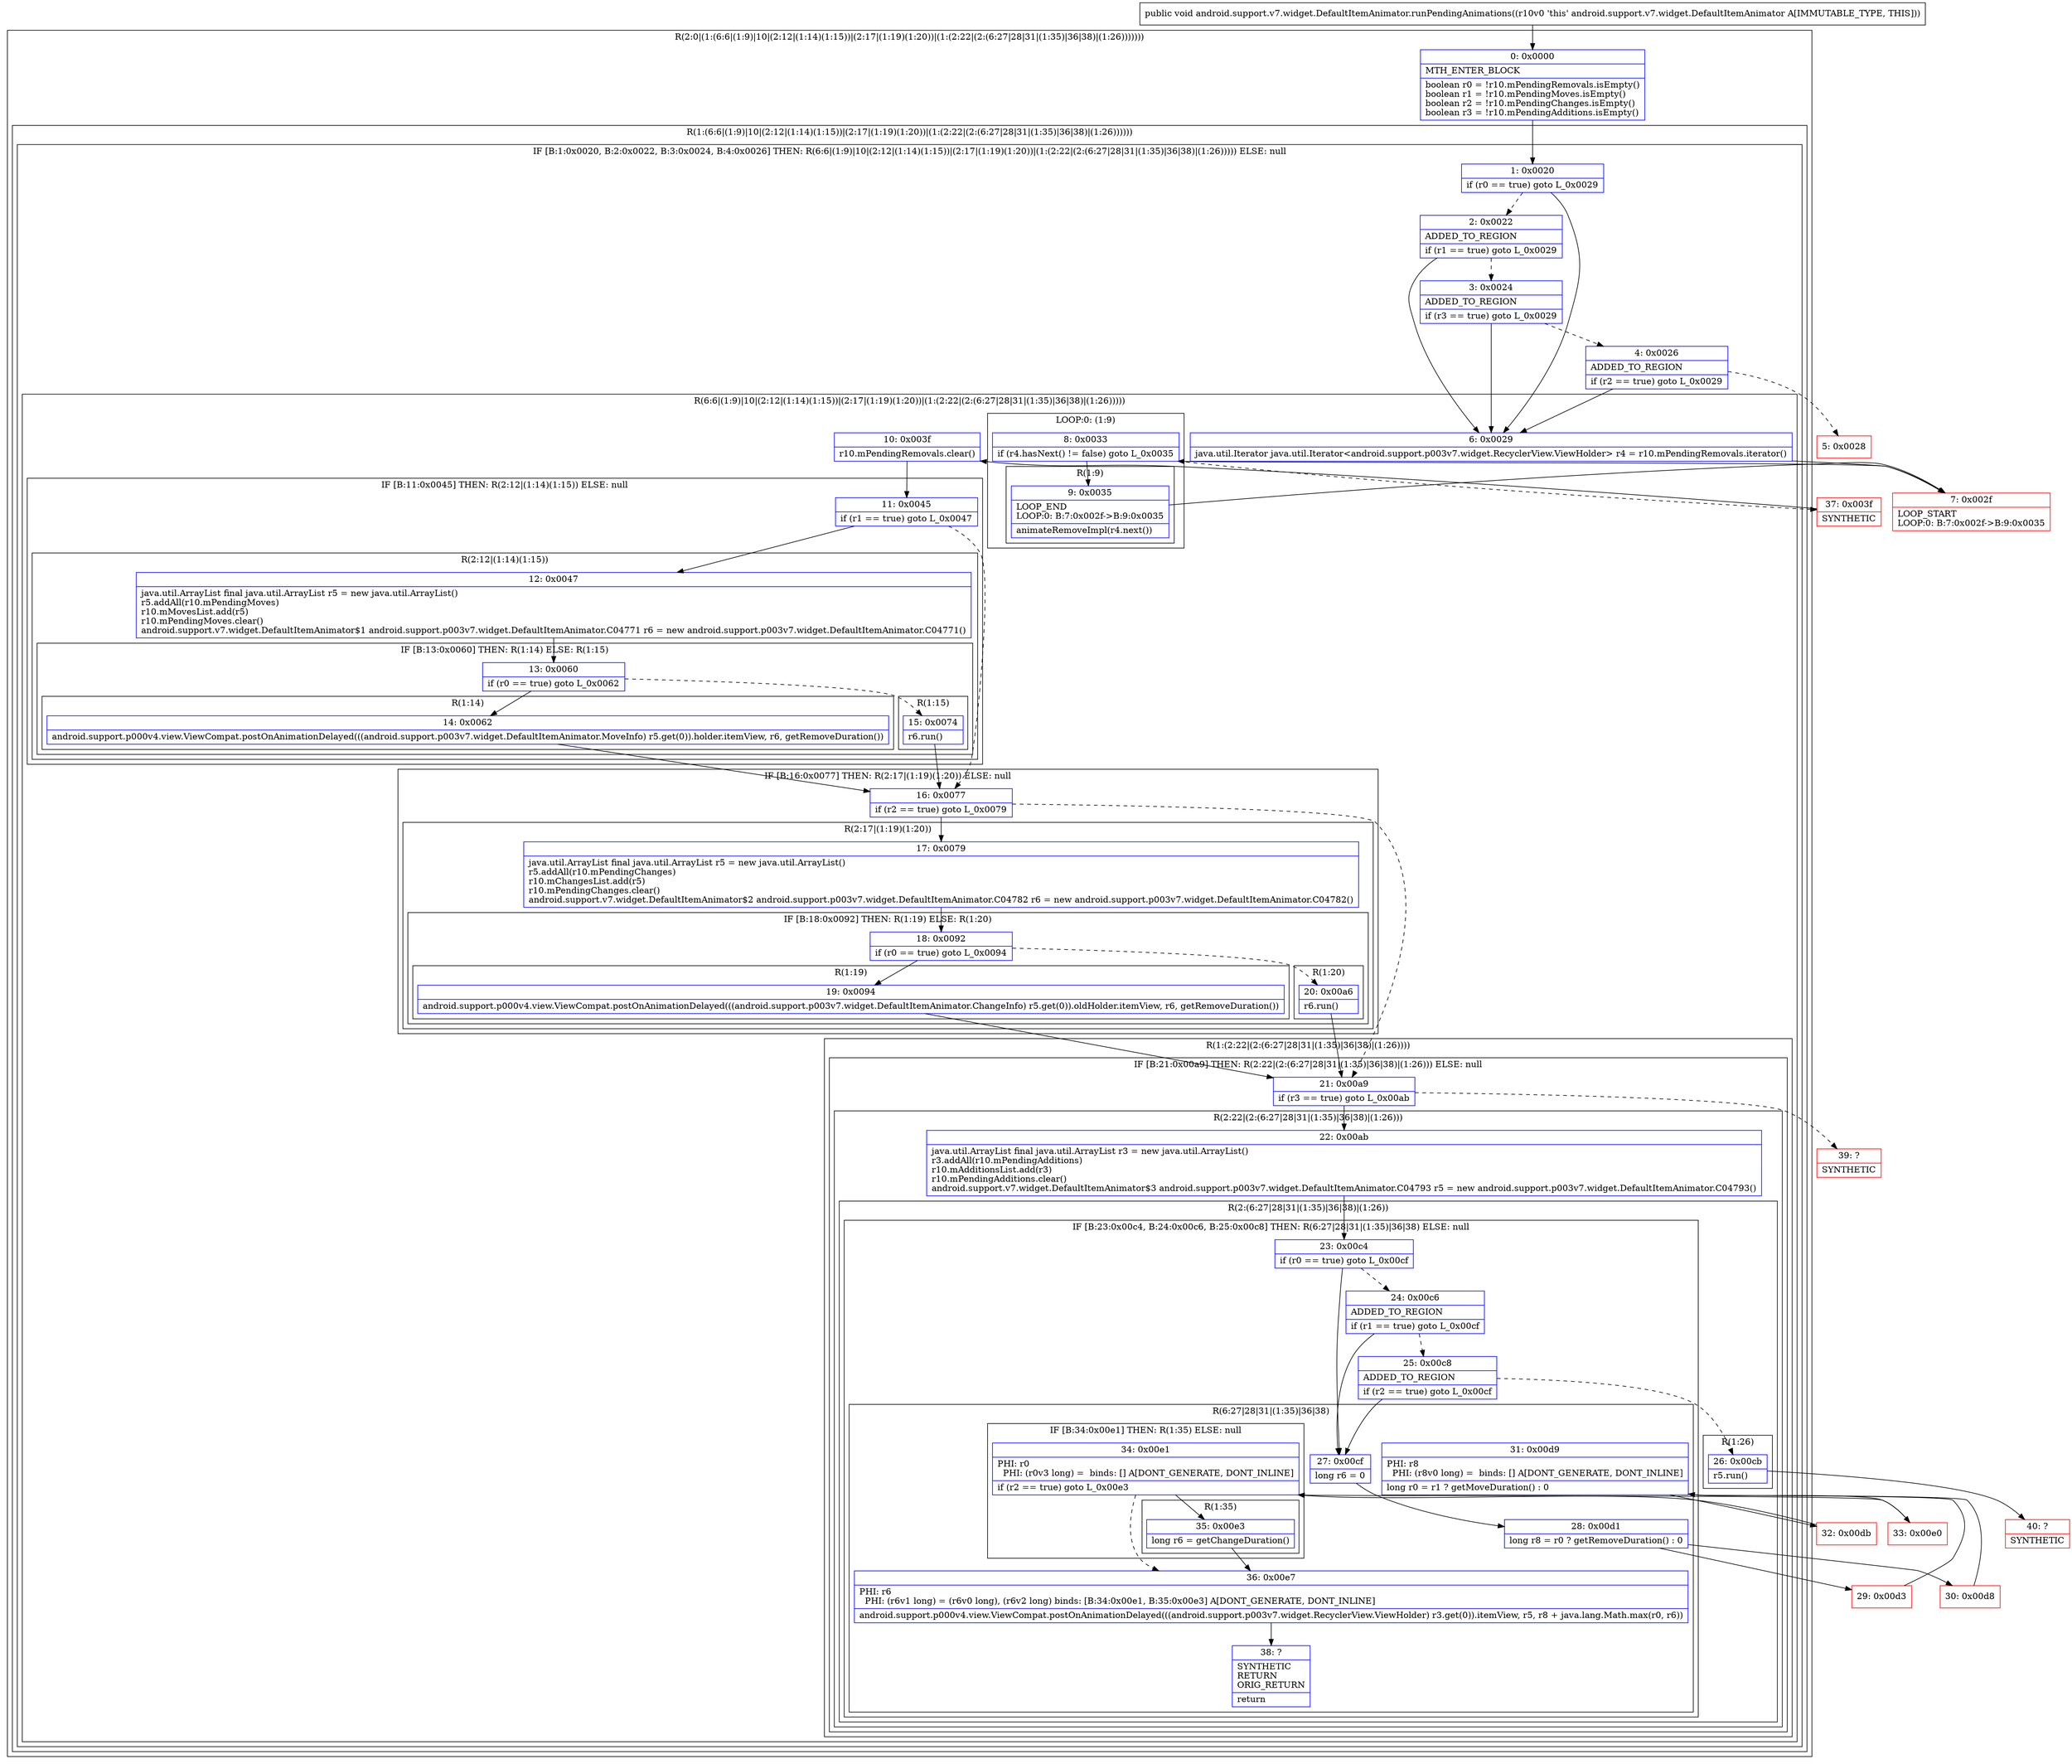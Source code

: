digraph "CFG forandroid.support.v7.widget.DefaultItemAnimator.runPendingAnimations()V" {
subgraph cluster_Region_1327321985 {
label = "R(2:0|(1:(6:6|(1:9)|10|(2:12|(1:14)(1:15))|(2:17|(1:19)(1:20))|(1:(2:22|(2:(6:27|28|31|(1:35)|36|38)|(1:26)))))))";
node [shape=record,color=blue];
Node_0 [shape=record,label="{0\:\ 0x0000|MTH_ENTER_BLOCK\l|boolean r0 = !r10.mPendingRemovals.isEmpty()\lboolean r1 = !r10.mPendingMoves.isEmpty()\lboolean r2 = !r10.mPendingChanges.isEmpty()\lboolean r3 = !r10.mPendingAdditions.isEmpty()\l}"];
subgraph cluster_Region_2126483142 {
label = "R(1:(6:6|(1:9)|10|(2:12|(1:14)(1:15))|(2:17|(1:19)(1:20))|(1:(2:22|(2:(6:27|28|31|(1:35)|36|38)|(1:26))))))";
node [shape=record,color=blue];
subgraph cluster_IfRegion_1299692204 {
label = "IF [B:1:0x0020, B:2:0x0022, B:3:0x0024, B:4:0x0026] THEN: R(6:6|(1:9)|10|(2:12|(1:14)(1:15))|(2:17|(1:19)(1:20))|(1:(2:22|(2:(6:27|28|31|(1:35)|36|38)|(1:26))))) ELSE: null";
node [shape=record,color=blue];
Node_1 [shape=record,label="{1\:\ 0x0020|if (r0 == true) goto L_0x0029\l}"];
Node_2 [shape=record,label="{2\:\ 0x0022|ADDED_TO_REGION\l|if (r1 == true) goto L_0x0029\l}"];
Node_3 [shape=record,label="{3\:\ 0x0024|ADDED_TO_REGION\l|if (r3 == true) goto L_0x0029\l}"];
Node_4 [shape=record,label="{4\:\ 0x0026|ADDED_TO_REGION\l|if (r2 == true) goto L_0x0029\l}"];
subgraph cluster_Region_1927329613 {
label = "R(6:6|(1:9)|10|(2:12|(1:14)(1:15))|(2:17|(1:19)(1:20))|(1:(2:22|(2:(6:27|28|31|(1:35)|36|38)|(1:26)))))";
node [shape=record,color=blue];
Node_6 [shape=record,label="{6\:\ 0x0029|java.util.Iterator java.util.Iterator\<android.support.p003v7.widget.RecyclerView.ViewHolder\> r4 = r10.mPendingRemovals.iterator()\l}"];
subgraph cluster_LoopRegion_838190651 {
label = "LOOP:0: (1:9)";
node [shape=record,color=blue];
Node_8 [shape=record,label="{8\:\ 0x0033|if (r4.hasNext() != false) goto L_0x0035\l}"];
subgraph cluster_Region_252239789 {
label = "R(1:9)";
node [shape=record,color=blue];
Node_9 [shape=record,label="{9\:\ 0x0035|LOOP_END\lLOOP:0: B:7:0x002f\-\>B:9:0x0035\l|animateRemoveImpl(r4.next())\l}"];
}
}
Node_10 [shape=record,label="{10\:\ 0x003f|r10.mPendingRemovals.clear()\l}"];
subgraph cluster_IfRegion_1056154485 {
label = "IF [B:11:0x0045] THEN: R(2:12|(1:14)(1:15)) ELSE: null";
node [shape=record,color=blue];
Node_11 [shape=record,label="{11\:\ 0x0045|if (r1 == true) goto L_0x0047\l}"];
subgraph cluster_Region_594335224 {
label = "R(2:12|(1:14)(1:15))";
node [shape=record,color=blue];
Node_12 [shape=record,label="{12\:\ 0x0047|java.util.ArrayList final java.util.ArrayList r5 = new java.util.ArrayList()\lr5.addAll(r10.mPendingMoves)\lr10.mMovesList.add(r5)\lr10.mPendingMoves.clear()\landroid.support.v7.widget.DefaultItemAnimator$1 android.support.p003v7.widget.DefaultItemAnimator.C04771 r6 = new android.support.p003v7.widget.DefaultItemAnimator.C04771()\l}"];
subgraph cluster_IfRegion_599613081 {
label = "IF [B:13:0x0060] THEN: R(1:14) ELSE: R(1:15)";
node [shape=record,color=blue];
Node_13 [shape=record,label="{13\:\ 0x0060|if (r0 == true) goto L_0x0062\l}"];
subgraph cluster_Region_359121345 {
label = "R(1:14)";
node [shape=record,color=blue];
Node_14 [shape=record,label="{14\:\ 0x0062|android.support.p000v4.view.ViewCompat.postOnAnimationDelayed(((android.support.p003v7.widget.DefaultItemAnimator.MoveInfo) r5.get(0)).holder.itemView, r6, getRemoveDuration())\l}"];
}
subgraph cluster_Region_1445806546 {
label = "R(1:15)";
node [shape=record,color=blue];
Node_15 [shape=record,label="{15\:\ 0x0074|r6.run()\l}"];
}
}
}
}
subgraph cluster_IfRegion_853422339 {
label = "IF [B:16:0x0077] THEN: R(2:17|(1:19)(1:20)) ELSE: null";
node [shape=record,color=blue];
Node_16 [shape=record,label="{16\:\ 0x0077|if (r2 == true) goto L_0x0079\l}"];
subgraph cluster_Region_630351353 {
label = "R(2:17|(1:19)(1:20))";
node [shape=record,color=blue];
Node_17 [shape=record,label="{17\:\ 0x0079|java.util.ArrayList final java.util.ArrayList r5 = new java.util.ArrayList()\lr5.addAll(r10.mPendingChanges)\lr10.mChangesList.add(r5)\lr10.mPendingChanges.clear()\landroid.support.v7.widget.DefaultItemAnimator$2 android.support.p003v7.widget.DefaultItemAnimator.C04782 r6 = new android.support.p003v7.widget.DefaultItemAnimator.C04782()\l}"];
subgraph cluster_IfRegion_570807452 {
label = "IF [B:18:0x0092] THEN: R(1:19) ELSE: R(1:20)";
node [shape=record,color=blue];
Node_18 [shape=record,label="{18\:\ 0x0092|if (r0 == true) goto L_0x0094\l}"];
subgraph cluster_Region_1649687460 {
label = "R(1:19)";
node [shape=record,color=blue];
Node_19 [shape=record,label="{19\:\ 0x0094|android.support.p000v4.view.ViewCompat.postOnAnimationDelayed(((android.support.p003v7.widget.DefaultItemAnimator.ChangeInfo) r5.get(0)).oldHolder.itemView, r6, getRemoveDuration())\l}"];
}
subgraph cluster_Region_1041020229 {
label = "R(1:20)";
node [shape=record,color=blue];
Node_20 [shape=record,label="{20\:\ 0x00a6|r6.run()\l}"];
}
}
}
}
subgraph cluster_Region_394923996 {
label = "R(1:(2:22|(2:(6:27|28|31|(1:35)|36|38)|(1:26))))";
node [shape=record,color=blue];
subgraph cluster_IfRegion_1370181126 {
label = "IF [B:21:0x00a9] THEN: R(2:22|(2:(6:27|28|31|(1:35)|36|38)|(1:26))) ELSE: null";
node [shape=record,color=blue];
Node_21 [shape=record,label="{21\:\ 0x00a9|if (r3 == true) goto L_0x00ab\l}"];
subgraph cluster_Region_72907572 {
label = "R(2:22|(2:(6:27|28|31|(1:35)|36|38)|(1:26)))";
node [shape=record,color=blue];
Node_22 [shape=record,label="{22\:\ 0x00ab|java.util.ArrayList final java.util.ArrayList r3 = new java.util.ArrayList()\lr3.addAll(r10.mPendingAdditions)\lr10.mAdditionsList.add(r3)\lr10.mPendingAdditions.clear()\landroid.support.v7.widget.DefaultItemAnimator$3 android.support.p003v7.widget.DefaultItemAnimator.C04793 r5 = new android.support.p003v7.widget.DefaultItemAnimator.C04793()\l}"];
subgraph cluster_Region_424657879 {
label = "R(2:(6:27|28|31|(1:35)|36|38)|(1:26))";
node [shape=record,color=blue];
subgraph cluster_IfRegion_127998470 {
label = "IF [B:23:0x00c4, B:24:0x00c6, B:25:0x00c8] THEN: R(6:27|28|31|(1:35)|36|38) ELSE: null";
node [shape=record,color=blue];
Node_23 [shape=record,label="{23\:\ 0x00c4|if (r0 == true) goto L_0x00cf\l}"];
Node_24 [shape=record,label="{24\:\ 0x00c6|ADDED_TO_REGION\l|if (r1 == true) goto L_0x00cf\l}"];
Node_25 [shape=record,label="{25\:\ 0x00c8|ADDED_TO_REGION\l|if (r2 == true) goto L_0x00cf\l}"];
subgraph cluster_Region_2012443268 {
label = "R(6:27|28|31|(1:35)|36|38)";
node [shape=record,color=blue];
Node_27 [shape=record,label="{27\:\ 0x00cf|long r6 = 0\l}"];
Node_28 [shape=record,label="{28\:\ 0x00d1|long r8 = r0 ? getRemoveDuration() : 0\l}"];
Node_31 [shape=record,label="{31\:\ 0x00d9|PHI: r8 \l  PHI: (r8v0 long) =  binds: [] A[DONT_GENERATE, DONT_INLINE]\l|long r0 = r1 ? getMoveDuration() : 0\l}"];
subgraph cluster_IfRegion_1025539188 {
label = "IF [B:34:0x00e1] THEN: R(1:35) ELSE: null";
node [shape=record,color=blue];
Node_34 [shape=record,label="{34\:\ 0x00e1|PHI: r0 \l  PHI: (r0v3 long) =  binds: [] A[DONT_GENERATE, DONT_INLINE]\l|if (r2 == true) goto L_0x00e3\l}"];
subgraph cluster_Region_1814964838 {
label = "R(1:35)";
node [shape=record,color=blue];
Node_35 [shape=record,label="{35\:\ 0x00e3|long r6 = getChangeDuration()\l}"];
}
}
Node_36 [shape=record,label="{36\:\ 0x00e7|PHI: r6 \l  PHI: (r6v1 long) = (r6v0 long), (r6v2 long) binds: [B:34:0x00e1, B:35:0x00e3] A[DONT_GENERATE, DONT_INLINE]\l|android.support.p000v4.view.ViewCompat.postOnAnimationDelayed(((android.support.p003v7.widget.RecyclerView.ViewHolder) r3.get(0)).itemView, r5, r8 + java.lang.Math.max(r0, r6))\l}"];
Node_38 [shape=record,label="{38\:\ ?|SYNTHETIC\lRETURN\lORIG_RETURN\l|return\l}"];
}
}
subgraph cluster_Region_1937108525 {
label = "R(1:26)";
node [shape=record,color=blue];
Node_26 [shape=record,label="{26\:\ 0x00cb|r5.run()\l}"];
}
}
}
}
}
}
}
}
}
Node_5 [shape=record,color=red,label="{5\:\ 0x0028}"];
Node_7 [shape=record,color=red,label="{7\:\ 0x002f|LOOP_START\lLOOP:0: B:7:0x002f\-\>B:9:0x0035\l}"];
Node_29 [shape=record,color=red,label="{29\:\ 0x00d3}"];
Node_30 [shape=record,color=red,label="{30\:\ 0x00d8}"];
Node_32 [shape=record,color=red,label="{32\:\ 0x00db}"];
Node_33 [shape=record,color=red,label="{33\:\ 0x00e0}"];
Node_37 [shape=record,color=red,label="{37\:\ 0x003f|SYNTHETIC\l}"];
Node_39 [shape=record,color=red,label="{39\:\ ?|SYNTHETIC\l}"];
Node_40 [shape=record,color=red,label="{40\:\ ?|SYNTHETIC\l}"];
MethodNode[shape=record,label="{public void android.support.v7.widget.DefaultItemAnimator.runPendingAnimations((r10v0 'this' android.support.v7.widget.DefaultItemAnimator A[IMMUTABLE_TYPE, THIS])) }"];
MethodNode -> Node_0;
Node_0 -> Node_1;
Node_1 -> Node_2[style=dashed];
Node_1 -> Node_6;
Node_2 -> Node_3[style=dashed];
Node_2 -> Node_6;
Node_3 -> Node_4[style=dashed];
Node_3 -> Node_6;
Node_4 -> Node_5[style=dashed];
Node_4 -> Node_6;
Node_6 -> Node_7;
Node_8 -> Node_9;
Node_8 -> Node_37[style=dashed];
Node_9 -> Node_7;
Node_10 -> Node_11;
Node_11 -> Node_12;
Node_11 -> Node_16[style=dashed];
Node_12 -> Node_13;
Node_13 -> Node_14;
Node_13 -> Node_15[style=dashed];
Node_14 -> Node_16;
Node_15 -> Node_16;
Node_16 -> Node_17;
Node_16 -> Node_21[style=dashed];
Node_17 -> Node_18;
Node_18 -> Node_19;
Node_18 -> Node_20[style=dashed];
Node_19 -> Node_21;
Node_20 -> Node_21;
Node_21 -> Node_22;
Node_21 -> Node_39[style=dashed];
Node_22 -> Node_23;
Node_23 -> Node_24[style=dashed];
Node_23 -> Node_27;
Node_24 -> Node_25[style=dashed];
Node_24 -> Node_27;
Node_25 -> Node_26[style=dashed];
Node_25 -> Node_27;
Node_27 -> Node_28;
Node_28 -> Node_29;
Node_28 -> Node_30;
Node_31 -> Node_32;
Node_31 -> Node_33;
Node_34 -> Node_35;
Node_34 -> Node_36[style=dashed];
Node_35 -> Node_36;
Node_36 -> Node_38;
Node_26 -> Node_40;
Node_7 -> Node_8;
Node_29 -> Node_31;
Node_30 -> Node_31;
Node_32 -> Node_34;
Node_33 -> Node_34;
Node_37 -> Node_10;
}

